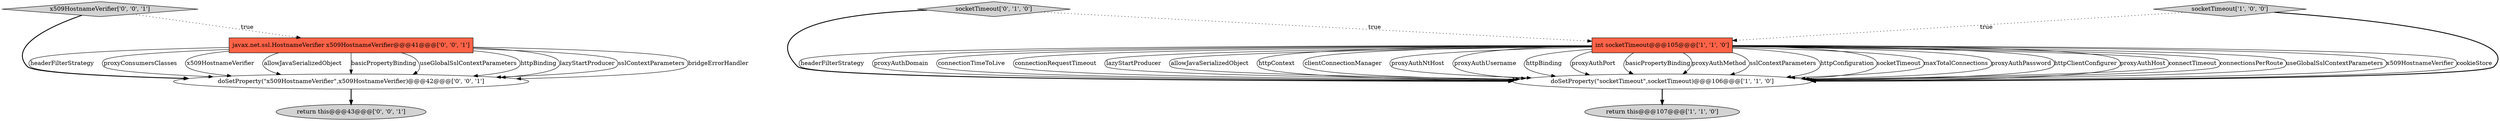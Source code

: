 digraph {
7 [style = filled, label = "doSetProperty(\"x509HostnameVerifier\",x509HostnameVerifier)@@@42@@@['0', '0', '1']", fillcolor = white, shape = ellipse image = "AAA0AAABBB3BBB"];
5 [style = filled, label = "javax.net.ssl.HostnameVerifier x509HostnameVerifier@@@41@@@['0', '0', '1']", fillcolor = tomato, shape = box image = "AAA0AAABBB3BBB"];
2 [style = filled, label = "doSetProperty(\"socketTimeout\",socketTimeout)@@@106@@@['1', '1', '0']", fillcolor = white, shape = ellipse image = "AAA0AAABBB1BBB"];
3 [style = filled, label = "return this@@@107@@@['1', '1', '0']", fillcolor = lightgray, shape = ellipse image = "AAA0AAABBB1BBB"];
4 [style = filled, label = "socketTimeout['0', '1', '0']", fillcolor = lightgray, shape = diamond image = "AAA0AAABBB2BBB"];
1 [style = filled, label = "socketTimeout['1', '0', '0']", fillcolor = lightgray, shape = diamond image = "AAA0AAABBB1BBB"];
8 [style = filled, label = "x509HostnameVerifier['0', '0', '1']", fillcolor = lightgray, shape = diamond image = "AAA0AAABBB3BBB"];
6 [style = filled, label = "return this@@@43@@@['0', '0', '1']", fillcolor = lightgray, shape = ellipse image = "AAA0AAABBB3BBB"];
0 [style = filled, label = "int socketTimeout@@@105@@@['1', '1', '0']", fillcolor = tomato, shape = box image = "AAA0AAABBB1BBB"];
0->2 [style = solid, label="headerFilterStrategy"];
0->2 [style = solid, label="proxyAuthDomain"];
0->2 [style = solid, label="connectionTimeToLive"];
0->2 [style = solid, label="connectionRequestTimeout"];
0->2 [style = solid, label="lazyStartProducer"];
0->2 [style = solid, label="allowJavaSerializedObject"];
2->3 [style = bold, label=""];
0->2 [style = solid, label="httpContext"];
0->2 [style = solid, label="clientConnectionManager"];
4->0 [style = dotted, label="true"];
0->2 [style = solid, label="proxyAuthNtHost"];
5->7 [style = solid, label="headerFilterStrategy"];
0->2 [style = solid, label="proxyAuthUsername"];
0->2 [style = solid, label="httpBinding"];
0->2 [style = solid, label="proxyAuthPort"];
5->7 [style = solid, label="proxyConsumersClasses"];
4->2 [style = bold, label=""];
5->7 [style = solid, label="x509HostnameVerifier"];
0->2 [style = solid, label="basicPropertyBinding"];
0->2 [style = solid, label="proxyAuthMethod"];
8->7 [style = bold, label=""];
0->2 [style = solid, label="sslContextParameters"];
0->2 [style = solid, label="httpConfiguration"];
0->2 [style = solid, label="socketTimeout"];
0->2 [style = solid, label="maxTotalConnections"];
0->2 [style = solid, label="proxyAuthPassword"];
5->7 [style = solid, label="allowJavaSerializedObject"];
0->2 [style = solid, label="httpClientConfigurer"];
5->7 [style = solid, label="basicPropertyBinding"];
8->5 [style = dotted, label="true"];
0->2 [style = solid, label="proxyAuthHost"];
0->2 [style = solid, label="connectTimeout"];
7->6 [style = bold, label=""];
0->2 [style = solid, label="connectionsPerRoute"];
5->7 [style = solid, label="useGlobalSslContextParameters"];
0->2 [style = solid, label="useGlobalSslContextParameters"];
5->7 [style = solid, label="httpBinding"];
1->2 [style = bold, label=""];
1->0 [style = dotted, label="true"];
5->7 [style = solid, label="lazyStartProducer"];
5->7 [style = solid, label="sslContextParameters"];
0->2 [style = solid, label="x509HostnameVerifier"];
5->7 [style = solid, label="bridgeErrorHandler"];
0->2 [style = solid, label="cookieStore"];
}
